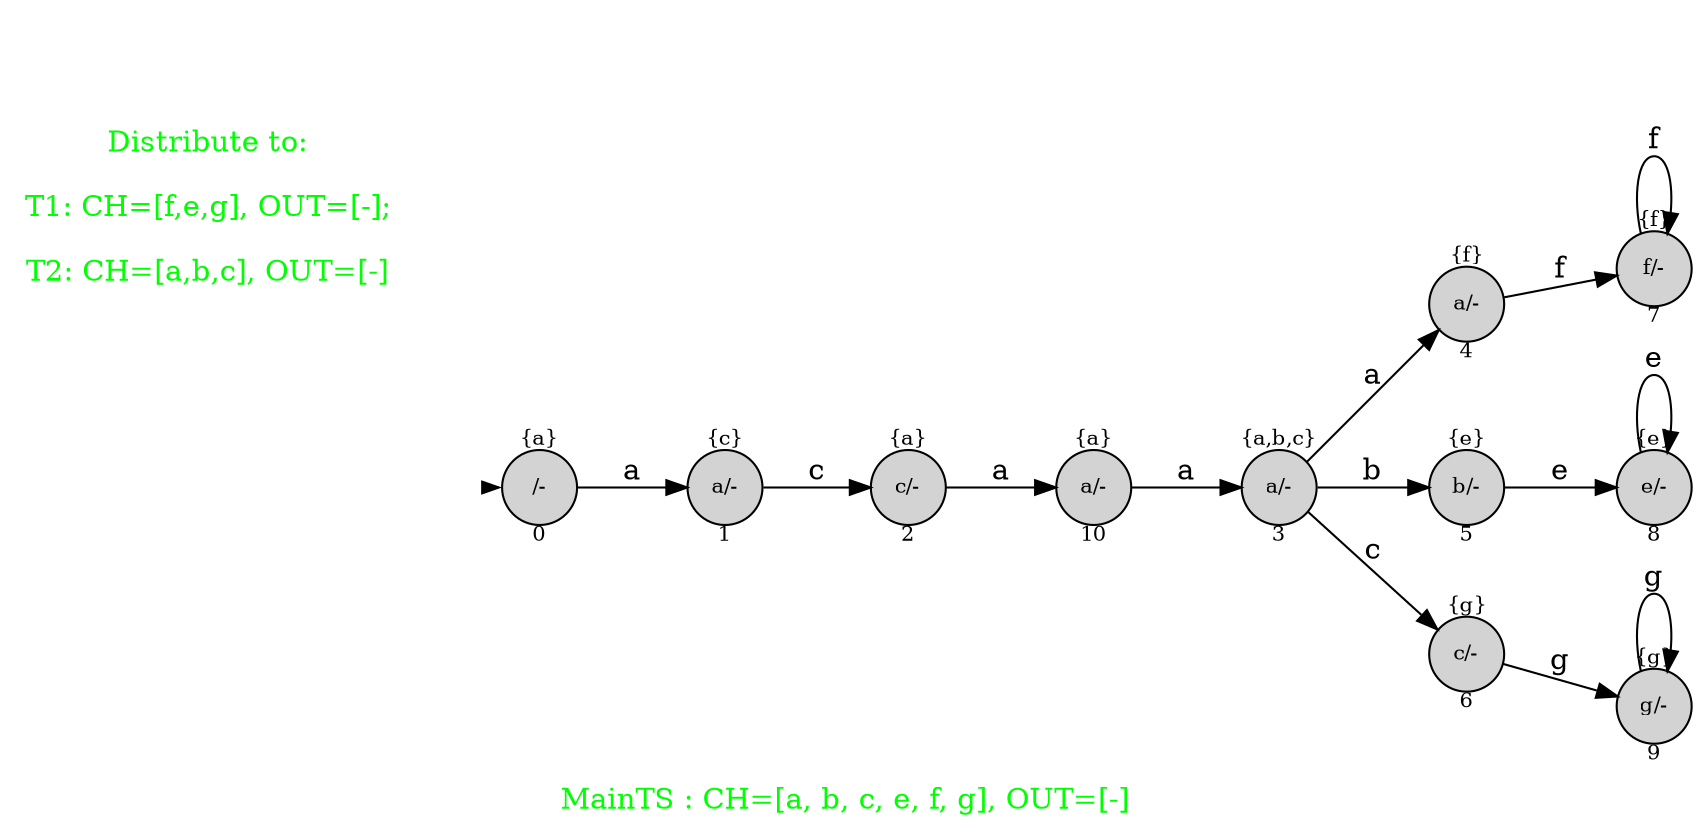 digraph G {
graph [fontcolor="green",fontsize=14,rankdir=LR,ranksep=0.6,nodesep=0.5,label="
MainTS : CH=[a, b, c, e, f, g], OUT=[-] "];

node[shape=circle, style=filled, fixedsize=true, fontsize=10];

init [shape=point,style=invis];
spec [fontcolor="green",fontsize=14,peripheries=0,shape=square,fixedsize=false,style="",label="Distribute to:

T1: CH=[f,e,g], OUT=[-];

T2: CH=[a,b,c], OUT=[-]"];
	3[label="{a,b,c}

a/-

3"];

	4[label="{f}

a/-

4"];

	9[label="{g}

g/-

9"];

	5[label="{e}

b/-

5"];

	0[label="{a}

/-

0"];

	2[label="{a}

c/-

2"];

10[label="{a}

a/-

10"];

	6[label="{g}

c/-

6"];

	8[label="{e}

e/-

8"];

	7[label="{f}

f/-

7"];

	1[label="{c}

a/-

1"];

	 init -> 0[penwidth=0,tooltip="initial state"];

	1 -> 2[label="c"];

	2 -> 10[label="a"];

	10 -> 3[label="a"];

	4 -> 7[label="f"];

	7 -> 7[label="f"];

	0 -> 1[label="a"];

	3 -> 4[label="a"];

	8 -> 8[label="e"];

	3 -> 5[label="b"];

	9 -> 9[label="g"];

	6 -> 9[label="g"];

	3 -> 6[label="c"];

	5 -> 8[label="e"];
	


}
